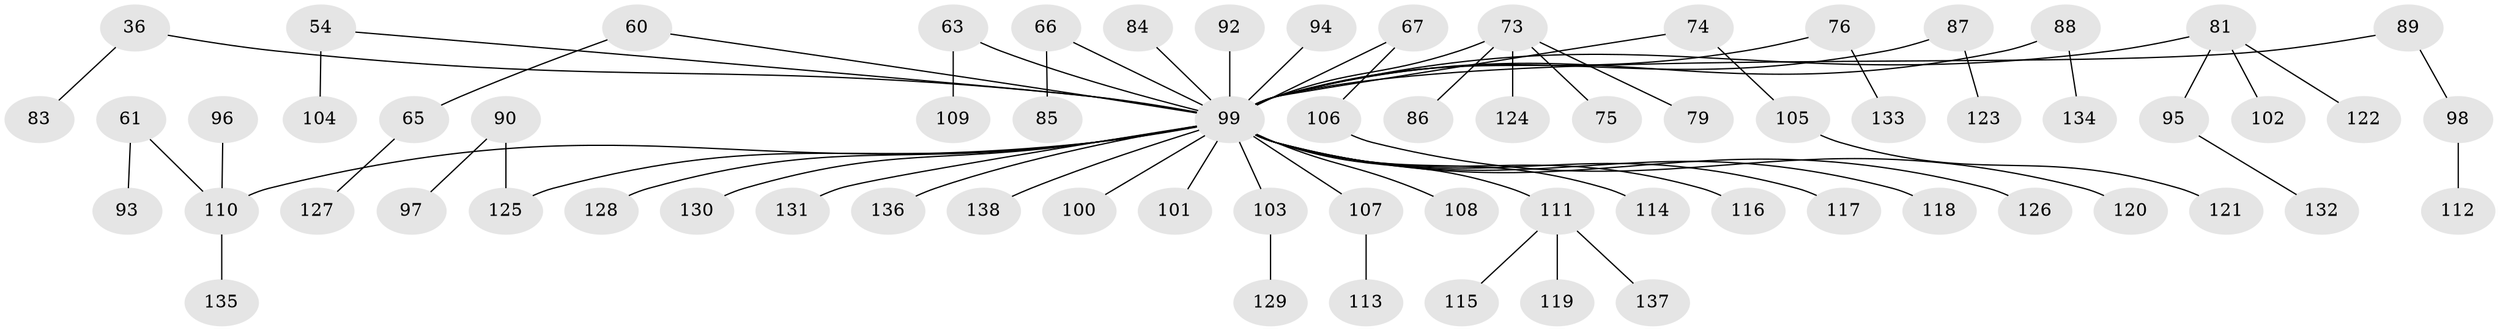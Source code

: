 // original degree distribution, {5: 0.021739130434782608, 6: 0.021739130434782608, 2: 0.2898550724637681, 3: 0.15217391304347827, 4: 0.06521739130434782, 1: 0.4492753623188406}
// Generated by graph-tools (version 1.1) at 2025/53/03/09/25 04:53:13]
// undirected, 69 vertices, 68 edges
graph export_dot {
graph [start="1"]
  node [color=gray90,style=filled];
  36;
  54;
  60;
  61;
  63;
  65;
  66;
  67;
  73 [super="+34+38+44+47"];
  74;
  75;
  76;
  79;
  81 [super="+33+71+24"];
  83;
  84;
  85;
  86;
  87;
  88;
  89;
  90;
  92;
  93;
  94;
  95;
  96;
  97;
  98;
  99 [super="+70+43+14+22+29+46+91+56+58+59+57+62+69+77+80+49+64+72+82+78"];
  100;
  101;
  102;
  103;
  104;
  105;
  106;
  107;
  108;
  109;
  110 [super="+11+37+25"];
  111;
  112;
  113;
  114;
  115;
  116;
  117;
  118;
  119;
  120;
  121;
  122;
  123;
  124;
  125 [super="+20"];
  126;
  127;
  128;
  129;
  130;
  131;
  132;
  133;
  134;
  135;
  136;
  137;
  138;
  36 -- 83;
  36 -- 99;
  54 -- 104;
  54 -- 99;
  60 -- 65;
  60 -- 99;
  61 -- 93;
  61 -- 110;
  63 -- 109;
  63 -- 99;
  65 -- 127;
  66 -- 85;
  66 -- 99;
  67 -- 106;
  67 -- 99;
  73 -- 124;
  73 -- 86;
  73 -- 79;
  73 -- 75;
  73 -- 99;
  74 -- 105;
  74 -- 99;
  76 -- 133;
  76 -- 99;
  81 -- 122;
  81 -- 102;
  81 -- 95;
  81 -- 99;
  84 -- 99;
  87 -- 123;
  87 -- 99;
  88 -- 134;
  88 -- 99;
  89 -- 98;
  89 -- 99;
  90 -- 97;
  90 -- 125;
  92 -- 99;
  94 -- 99;
  95 -- 132;
  96 -- 110;
  98 -- 112;
  99 -- 117;
  99 -- 130;
  99 -- 128;
  99 -- 131;
  99 -- 136;
  99 -- 138;
  99 -- 100;
  99 -- 101;
  99 -- 107;
  99 -- 111;
  99 -- 114;
  99 -- 118;
  99 -- 126;
  99 -- 108;
  99 -- 110;
  99 -- 125;
  99 -- 116;
  99 -- 103;
  103 -- 129;
  105 -- 121;
  106 -- 120;
  107 -- 113;
  110 -- 135;
  111 -- 115;
  111 -- 119;
  111 -- 137;
}
